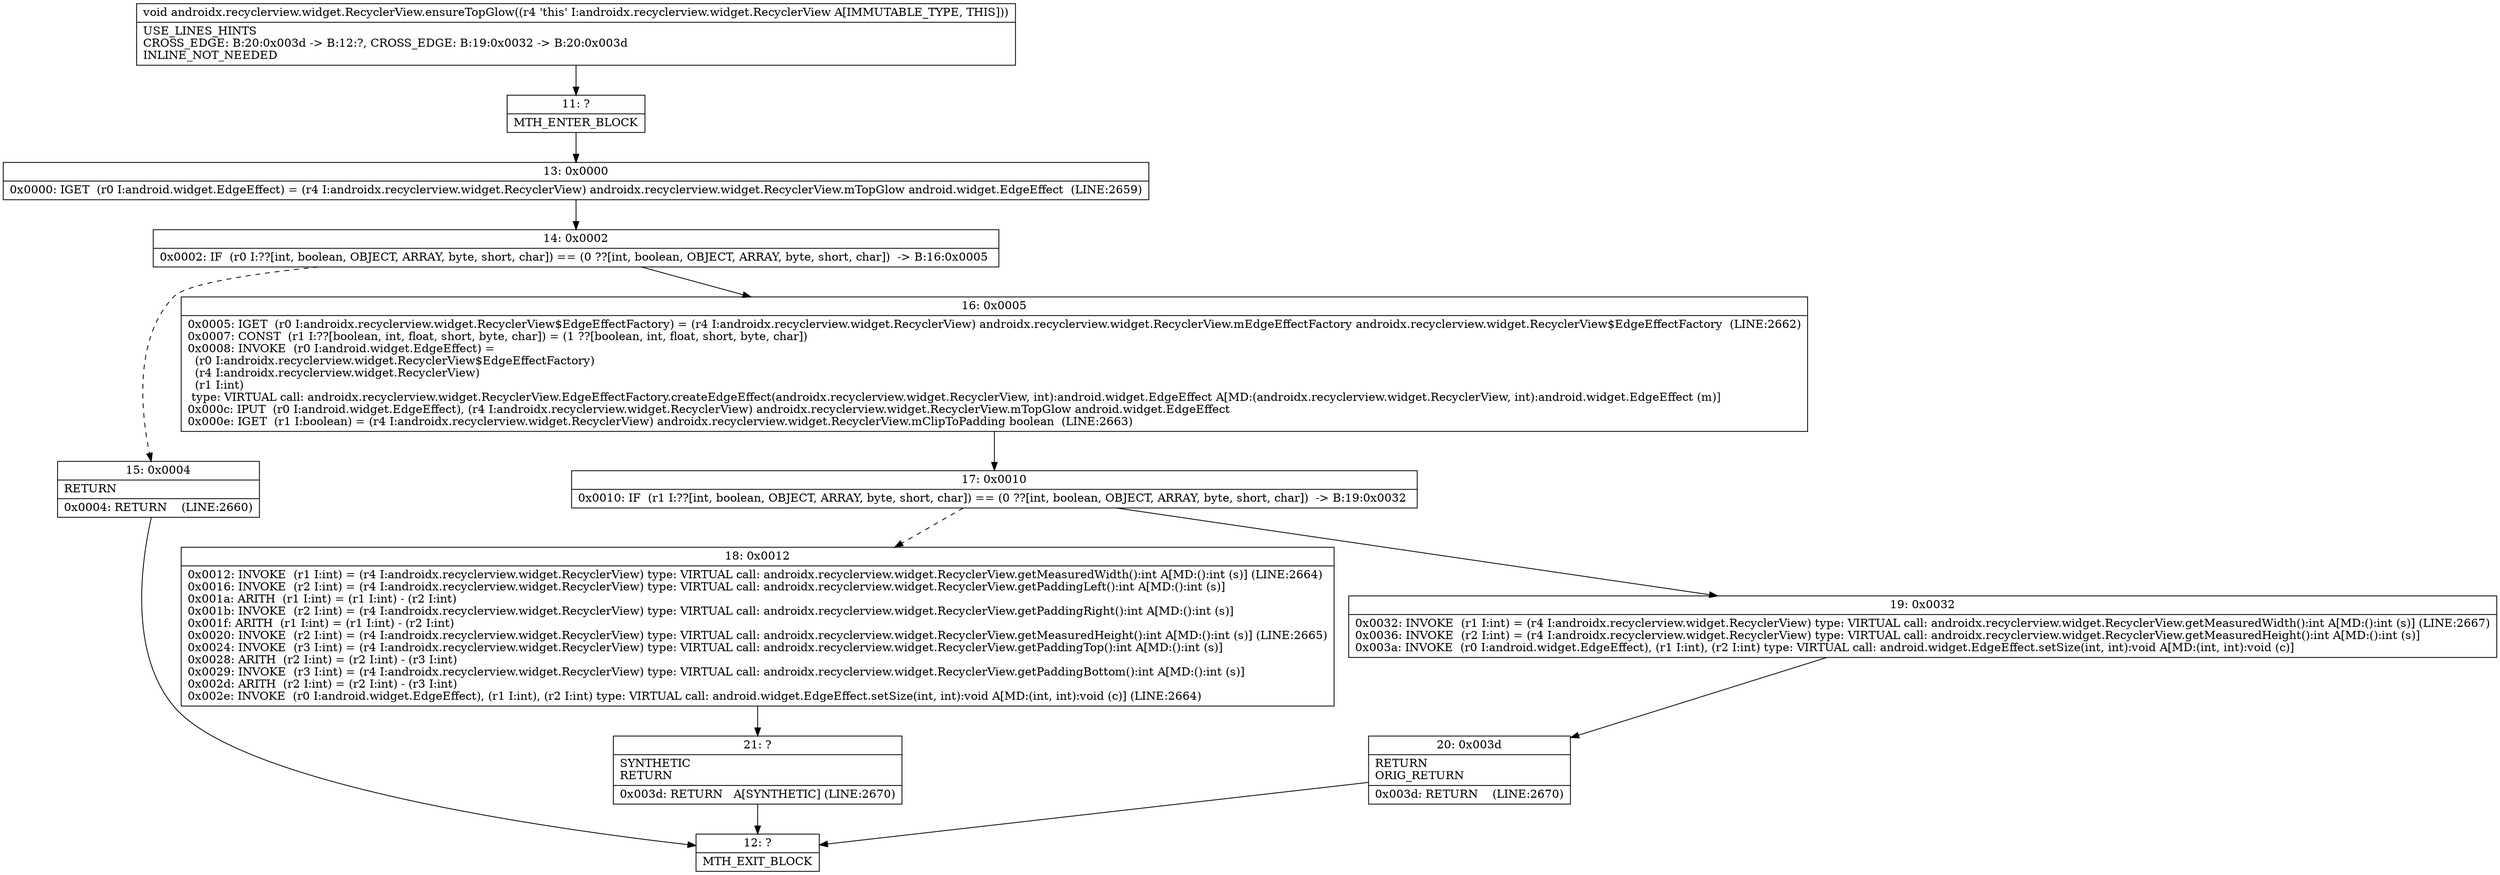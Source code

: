 digraph "CFG forandroidx.recyclerview.widget.RecyclerView.ensureTopGlow()V" {
Node_11 [shape=record,label="{11\:\ ?|MTH_ENTER_BLOCK\l}"];
Node_13 [shape=record,label="{13\:\ 0x0000|0x0000: IGET  (r0 I:android.widget.EdgeEffect) = (r4 I:androidx.recyclerview.widget.RecyclerView) androidx.recyclerview.widget.RecyclerView.mTopGlow android.widget.EdgeEffect  (LINE:2659)\l}"];
Node_14 [shape=record,label="{14\:\ 0x0002|0x0002: IF  (r0 I:??[int, boolean, OBJECT, ARRAY, byte, short, char]) == (0 ??[int, boolean, OBJECT, ARRAY, byte, short, char])  \-\> B:16:0x0005 \l}"];
Node_15 [shape=record,label="{15\:\ 0x0004|RETURN\l|0x0004: RETURN    (LINE:2660)\l}"];
Node_12 [shape=record,label="{12\:\ ?|MTH_EXIT_BLOCK\l}"];
Node_16 [shape=record,label="{16\:\ 0x0005|0x0005: IGET  (r0 I:androidx.recyclerview.widget.RecyclerView$EdgeEffectFactory) = (r4 I:androidx.recyclerview.widget.RecyclerView) androidx.recyclerview.widget.RecyclerView.mEdgeEffectFactory androidx.recyclerview.widget.RecyclerView$EdgeEffectFactory  (LINE:2662)\l0x0007: CONST  (r1 I:??[boolean, int, float, short, byte, char]) = (1 ??[boolean, int, float, short, byte, char]) \l0x0008: INVOKE  (r0 I:android.widget.EdgeEffect) = \l  (r0 I:androidx.recyclerview.widget.RecyclerView$EdgeEffectFactory)\l  (r4 I:androidx.recyclerview.widget.RecyclerView)\l  (r1 I:int)\l type: VIRTUAL call: androidx.recyclerview.widget.RecyclerView.EdgeEffectFactory.createEdgeEffect(androidx.recyclerview.widget.RecyclerView, int):android.widget.EdgeEffect A[MD:(androidx.recyclerview.widget.RecyclerView, int):android.widget.EdgeEffect (m)]\l0x000c: IPUT  (r0 I:android.widget.EdgeEffect), (r4 I:androidx.recyclerview.widget.RecyclerView) androidx.recyclerview.widget.RecyclerView.mTopGlow android.widget.EdgeEffect \l0x000e: IGET  (r1 I:boolean) = (r4 I:androidx.recyclerview.widget.RecyclerView) androidx.recyclerview.widget.RecyclerView.mClipToPadding boolean  (LINE:2663)\l}"];
Node_17 [shape=record,label="{17\:\ 0x0010|0x0010: IF  (r1 I:??[int, boolean, OBJECT, ARRAY, byte, short, char]) == (0 ??[int, boolean, OBJECT, ARRAY, byte, short, char])  \-\> B:19:0x0032 \l}"];
Node_18 [shape=record,label="{18\:\ 0x0012|0x0012: INVOKE  (r1 I:int) = (r4 I:androidx.recyclerview.widget.RecyclerView) type: VIRTUAL call: androidx.recyclerview.widget.RecyclerView.getMeasuredWidth():int A[MD:():int (s)] (LINE:2664)\l0x0016: INVOKE  (r2 I:int) = (r4 I:androidx.recyclerview.widget.RecyclerView) type: VIRTUAL call: androidx.recyclerview.widget.RecyclerView.getPaddingLeft():int A[MD:():int (s)]\l0x001a: ARITH  (r1 I:int) = (r1 I:int) \- (r2 I:int) \l0x001b: INVOKE  (r2 I:int) = (r4 I:androidx.recyclerview.widget.RecyclerView) type: VIRTUAL call: androidx.recyclerview.widget.RecyclerView.getPaddingRight():int A[MD:():int (s)]\l0x001f: ARITH  (r1 I:int) = (r1 I:int) \- (r2 I:int) \l0x0020: INVOKE  (r2 I:int) = (r4 I:androidx.recyclerview.widget.RecyclerView) type: VIRTUAL call: androidx.recyclerview.widget.RecyclerView.getMeasuredHeight():int A[MD:():int (s)] (LINE:2665)\l0x0024: INVOKE  (r3 I:int) = (r4 I:androidx.recyclerview.widget.RecyclerView) type: VIRTUAL call: androidx.recyclerview.widget.RecyclerView.getPaddingTop():int A[MD:():int (s)]\l0x0028: ARITH  (r2 I:int) = (r2 I:int) \- (r3 I:int) \l0x0029: INVOKE  (r3 I:int) = (r4 I:androidx.recyclerview.widget.RecyclerView) type: VIRTUAL call: androidx.recyclerview.widget.RecyclerView.getPaddingBottom():int A[MD:():int (s)]\l0x002d: ARITH  (r2 I:int) = (r2 I:int) \- (r3 I:int) \l0x002e: INVOKE  (r0 I:android.widget.EdgeEffect), (r1 I:int), (r2 I:int) type: VIRTUAL call: android.widget.EdgeEffect.setSize(int, int):void A[MD:(int, int):void (c)] (LINE:2664)\l}"];
Node_21 [shape=record,label="{21\:\ ?|SYNTHETIC\lRETURN\l|0x003d: RETURN   A[SYNTHETIC] (LINE:2670)\l}"];
Node_19 [shape=record,label="{19\:\ 0x0032|0x0032: INVOKE  (r1 I:int) = (r4 I:androidx.recyclerview.widget.RecyclerView) type: VIRTUAL call: androidx.recyclerview.widget.RecyclerView.getMeasuredWidth():int A[MD:():int (s)] (LINE:2667)\l0x0036: INVOKE  (r2 I:int) = (r4 I:androidx.recyclerview.widget.RecyclerView) type: VIRTUAL call: androidx.recyclerview.widget.RecyclerView.getMeasuredHeight():int A[MD:():int (s)]\l0x003a: INVOKE  (r0 I:android.widget.EdgeEffect), (r1 I:int), (r2 I:int) type: VIRTUAL call: android.widget.EdgeEffect.setSize(int, int):void A[MD:(int, int):void (c)]\l}"];
Node_20 [shape=record,label="{20\:\ 0x003d|RETURN\lORIG_RETURN\l|0x003d: RETURN    (LINE:2670)\l}"];
MethodNode[shape=record,label="{void androidx.recyclerview.widget.RecyclerView.ensureTopGlow((r4 'this' I:androidx.recyclerview.widget.RecyclerView A[IMMUTABLE_TYPE, THIS]))  | USE_LINES_HINTS\lCROSS_EDGE: B:20:0x003d \-\> B:12:?, CROSS_EDGE: B:19:0x0032 \-\> B:20:0x003d\lINLINE_NOT_NEEDED\l}"];
MethodNode -> Node_11;Node_11 -> Node_13;
Node_13 -> Node_14;
Node_14 -> Node_15[style=dashed];
Node_14 -> Node_16;
Node_15 -> Node_12;
Node_16 -> Node_17;
Node_17 -> Node_18[style=dashed];
Node_17 -> Node_19;
Node_18 -> Node_21;
Node_21 -> Node_12;
Node_19 -> Node_20;
Node_20 -> Node_12;
}

